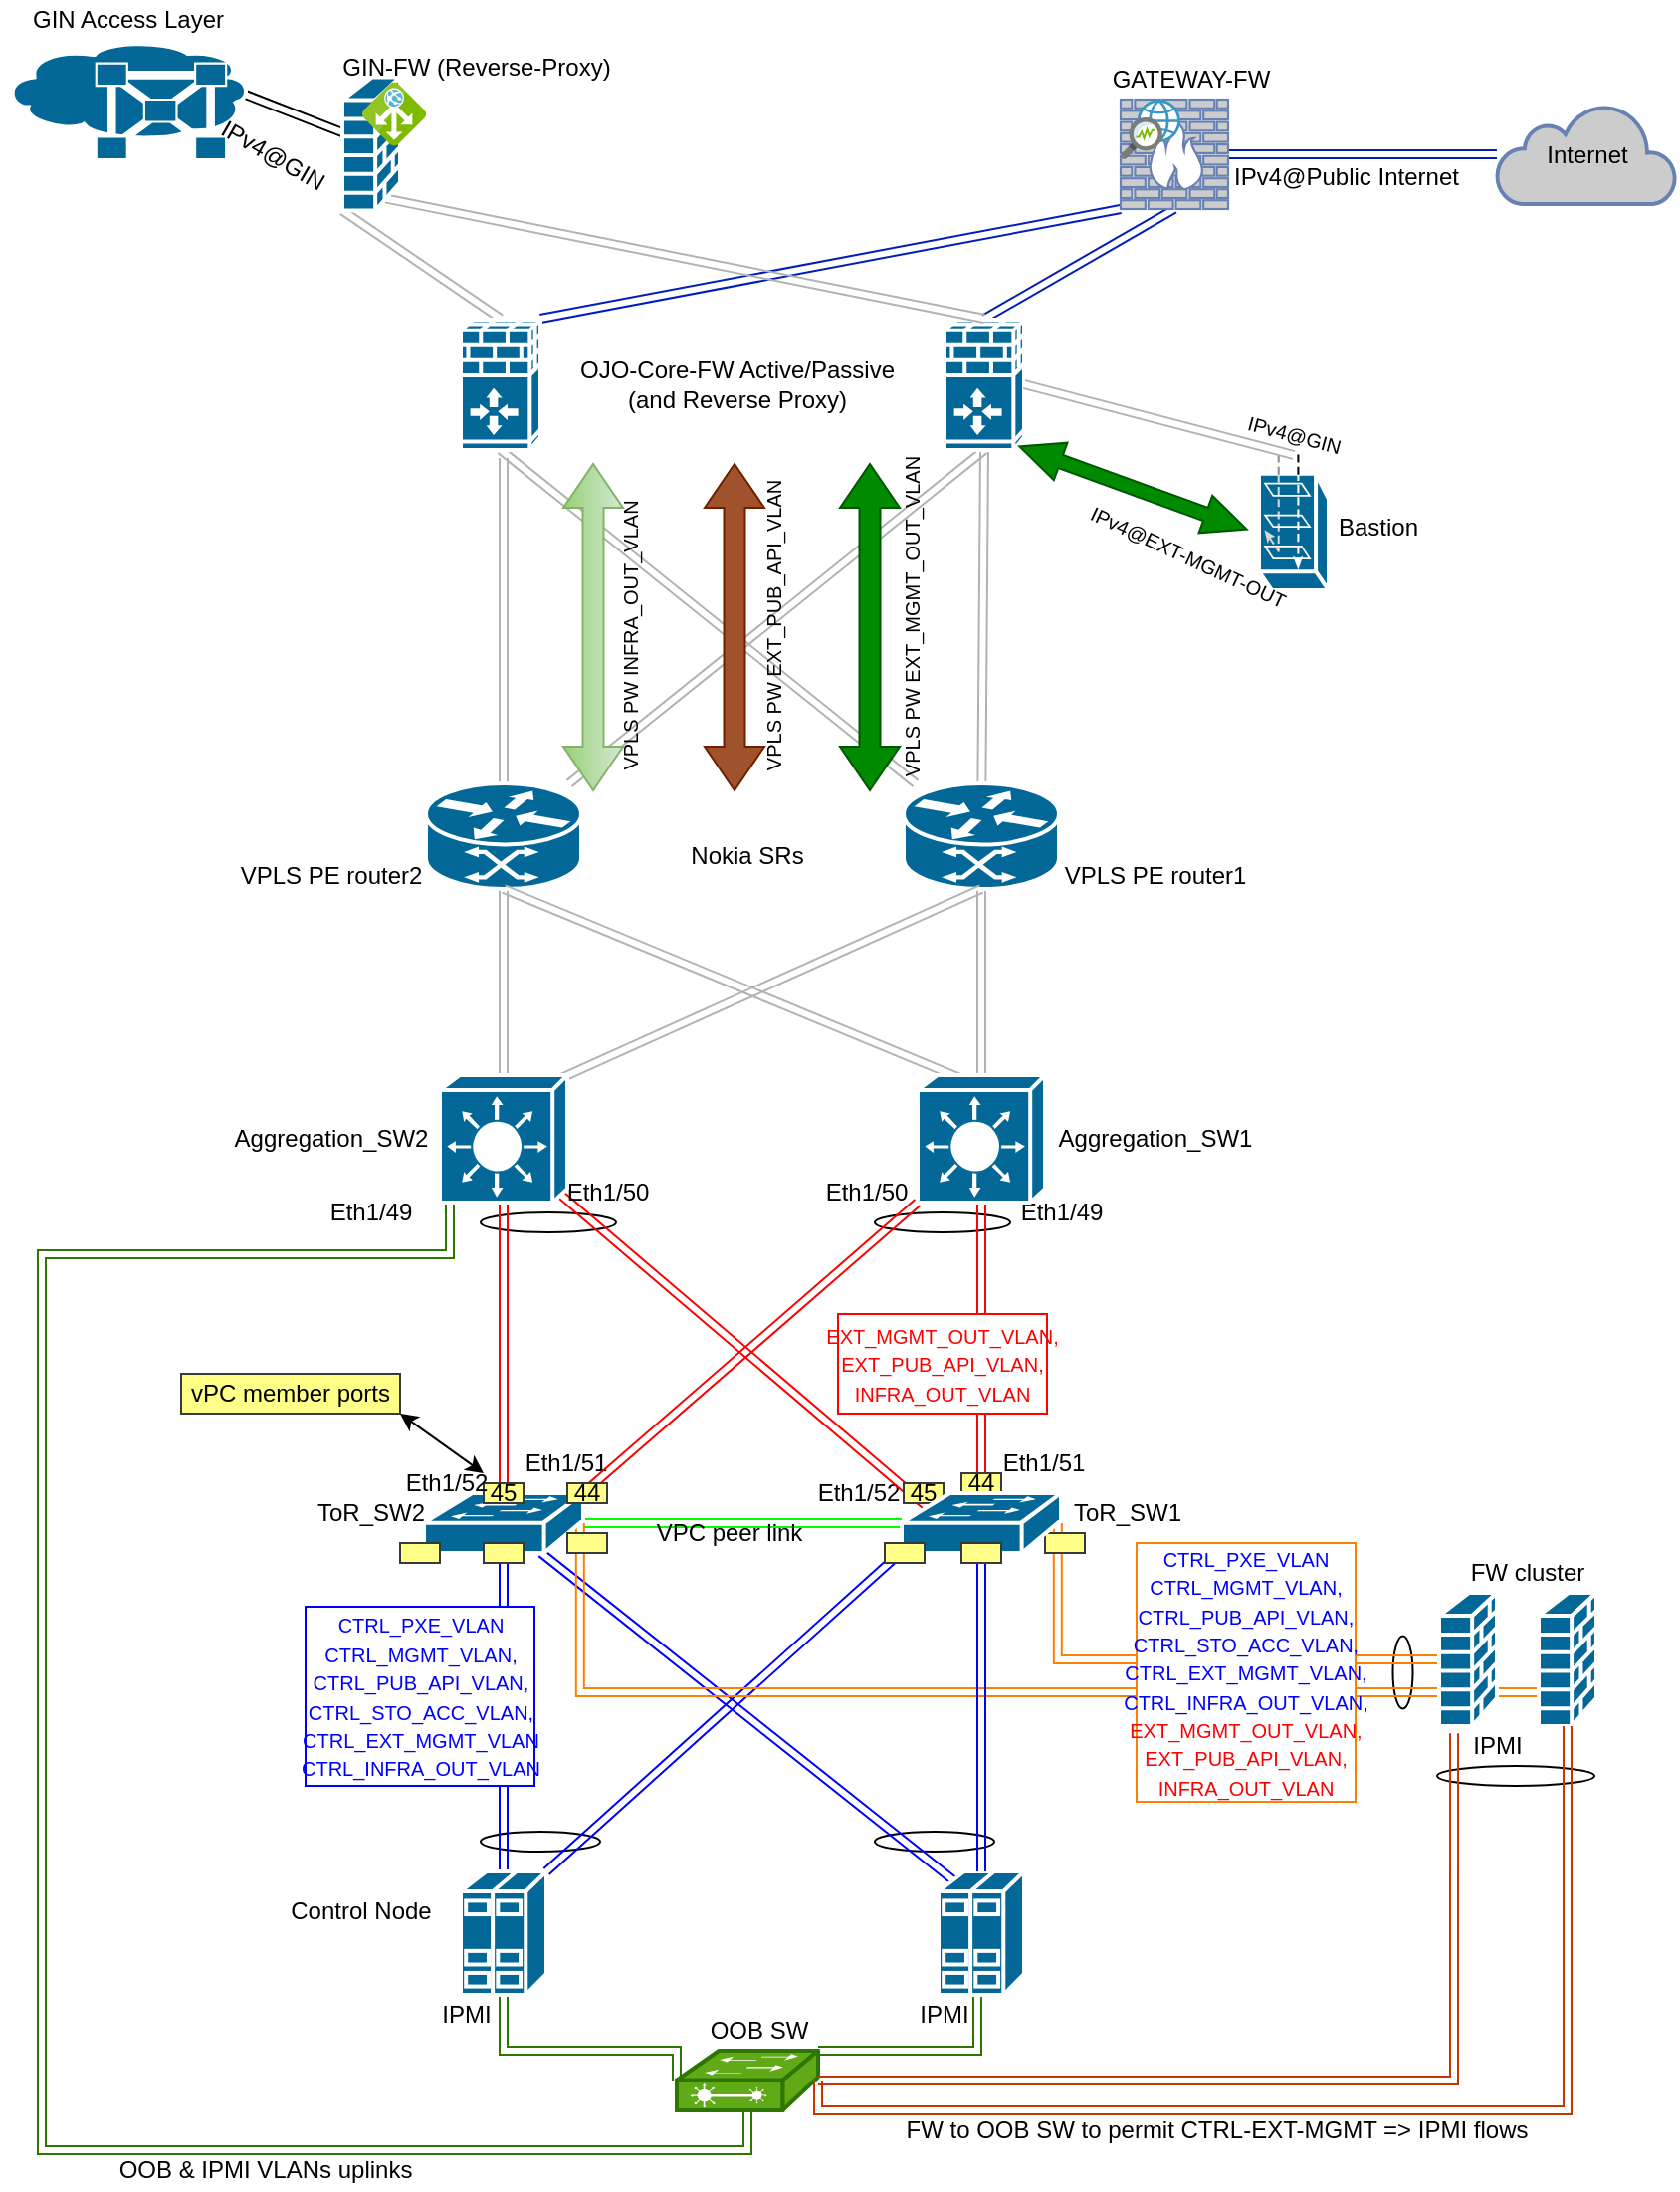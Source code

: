 <mxfile version="14.2.7" type="github">
  <diagram id="BbBqZ-7xA6hIoTF2kiku" name="Page-1">
    <mxGraphModel dx="909" dy="519" grid="1" gridSize="10" guides="1" tooltips="1" connect="1" arrows="1" fold="1" page="1" pageScale="1" pageWidth="850" pageHeight="1100" math="0" shadow="0">
      <root>
        <mxCell id="0" />
        <mxCell id="1" parent="0" />
        <mxCell id="sCo_GNJM_bZFvx2QPZde-1" value="" style="ellipse;whiteSpace=wrap;html=1;" parent="1" vertex="1">
          <mxGeometry x="250.5" y="920" width="60" height="10" as="geometry" />
        </mxCell>
        <mxCell id="sCo_GNJM_bZFvx2QPZde-2" value="" style="ellipse;whiteSpace=wrap;html=1;" parent="1" vertex="1">
          <mxGeometry x="448.5" y="920" width="60" height="10" as="geometry" />
        </mxCell>
        <mxCell id="sCo_GNJM_bZFvx2QPZde-3" value="Eth1/52" style="text;html=1;align=center;verticalAlign=middle;resizable=0;points=[];autosize=1;" parent="1" vertex="1">
          <mxGeometry x="410" y="740" width="60" height="20" as="geometry" />
        </mxCell>
        <mxCell id="sCo_GNJM_bZFvx2QPZde-4" value="Eth1/51" style="text;html=1;align=center;verticalAlign=middle;resizable=0;points=[];autosize=1;" parent="1" vertex="1">
          <mxGeometry x="503" y="725" width="60" height="20" as="geometry" />
        </mxCell>
        <mxCell id="sCo_GNJM_bZFvx2QPZde-5" value="Eth1/51" style="text;html=1;align=center;verticalAlign=middle;resizable=0;points=[];autosize=1;" parent="1" vertex="1">
          <mxGeometry x="263" y="725" width="60" height="20" as="geometry" />
        </mxCell>
        <mxCell id="sCo_GNJM_bZFvx2QPZde-6" value="" style="ellipse;whiteSpace=wrap;html=1;" parent="1" vertex="1">
          <mxGeometry x="731" y="887" width="79" height="10" as="geometry" />
        </mxCell>
        <mxCell id="sCo_GNJM_bZFvx2QPZde-7" value="" style="ellipse;whiteSpace=wrap;html=1;rotation=-90;" parent="1" vertex="1">
          <mxGeometry x="695.5" y="835" width="36.5" height="10" as="geometry" />
        </mxCell>
        <mxCell id="sCo_GNJM_bZFvx2QPZde-8" value="" style="ellipse;whiteSpace=wrap;html=1;" parent="1" vertex="1">
          <mxGeometry x="448.5" y="609" width="68" height="10" as="geometry" />
        </mxCell>
        <mxCell id="sCo_GNJM_bZFvx2QPZde-9" value="" style="ellipse;whiteSpace=wrap;html=1;" parent="1" vertex="1">
          <mxGeometry x="250.5" y="609" width="68" height="10" as="geometry" />
        </mxCell>
        <mxCell id="sCo_GNJM_bZFvx2QPZde-10" style="edgeStyle=orthogonalEdgeStyle;rounded=0;orthogonalLoop=1;jettySize=auto;html=1;entryX=0.5;entryY=0.98;entryDx=0;entryDy=0;entryPerimeter=0;shape=link;strokeColor=#0000FF;" parent="1" source="sCo_GNJM_bZFvx2QPZde-13" target="sCo_GNJM_bZFvx2QPZde-58" edge="1">
          <mxGeometry relative="1" as="geometry" />
        </mxCell>
        <mxCell id="sCo_GNJM_bZFvx2QPZde-11" style="rounded=0;orthogonalLoop=1;jettySize=auto;html=1;exitX=1;exitY=0;exitDx=0;exitDy=0;exitPerimeter=0;entryX=0;entryY=0.98;entryDx=0;entryDy=0;entryPerimeter=0;shape=link;strokeColor=#0000FF;" parent="1" source="sCo_GNJM_bZFvx2QPZde-13" target="sCo_GNJM_bZFvx2QPZde-76" edge="1">
          <mxGeometry relative="1" as="geometry" />
        </mxCell>
        <mxCell id="sCo_GNJM_bZFvx2QPZde-12" style="edgeStyle=orthogonalEdgeStyle;rounded=0;orthogonalLoop=1;jettySize=auto;html=1;exitX=0.5;exitY=1;exitDx=0;exitDy=0;exitPerimeter=0;fillColor=#60a917;strokeColor=#2D7600;shape=link;entryX=0;entryY=0.5;entryDx=0;entryDy=0;entryPerimeter=0;" parent="1" source="sCo_GNJM_bZFvx2QPZde-13" target="sCo_GNJM_bZFvx2QPZde-40" edge="1">
          <mxGeometry relative="1" as="geometry">
            <mxPoint x="320" y="1030" as="targetPoint" />
            <Array as="points">
              <mxPoint x="262" y="1030" />
              <mxPoint x="349" y="1030" />
            </Array>
          </mxGeometry>
        </mxCell>
        <mxCell id="sCo_GNJM_bZFvx2QPZde-13" value="" style="shape=mxgraph.cisco.servers.standard_host;html=1;pointerEvents=1;dashed=0;fillColor=#036897;strokeColor=#ffffff;strokeWidth=2;verticalLabelPosition=bottom;verticalAlign=top;align=center;outlineConnect=0;" parent="1" vertex="1">
          <mxGeometry x="240.5" y="940" width="43" height="62" as="geometry" />
        </mxCell>
        <mxCell id="sCo_GNJM_bZFvx2QPZde-14" style="rounded=0;orthogonalLoop=1;jettySize=auto;html=1;exitX=0.17;exitY=0.07;exitDx=0;exitDy=0;exitPerimeter=0;shape=link;strokeColor=#0000FF;" parent="1" source="sCo_GNJM_bZFvx2QPZde-17" target="sCo_GNJM_bZFvx2QPZde-58" edge="1">
          <mxGeometry relative="1" as="geometry" />
        </mxCell>
        <mxCell id="sCo_GNJM_bZFvx2QPZde-15" style="edgeStyle=orthogonalEdgeStyle;shape=link;rounded=0;orthogonalLoop=1;jettySize=auto;html=1;exitX=0.5;exitY=0;exitDx=0;exitDy=0;exitPerimeter=0;entryX=0.5;entryY=0.98;entryDx=0;entryDy=0;entryPerimeter=0;strokeColor=#0000FF;" parent="1" source="sCo_GNJM_bZFvx2QPZde-77" target="sCo_GNJM_bZFvx2QPZde-76" edge="1">
          <mxGeometry relative="1" as="geometry" />
        </mxCell>
        <mxCell id="sCo_GNJM_bZFvx2QPZde-16" style="edgeStyle=orthogonalEdgeStyle;rounded=0;orthogonalLoop=1;jettySize=auto;html=1;entryX=1;entryY=0;entryDx=0;entryDy=0;entryPerimeter=0;fillColor=#60a917;strokeColor=#2D7600;shape=link;" parent="1" source="sCo_GNJM_bZFvx2QPZde-17" target="sCo_GNJM_bZFvx2QPZde-40" edge="1">
          <mxGeometry relative="1" as="geometry">
            <Array as="points">
              <mxPoint x="500" y="1030" />
            </Array>
          </mxGeometry>
        </mxCell>
        <mxCell id="sCo_GNJM_bZFvx2QPZde-17" value="" style="shape=mxgraph.cisco.servers.standard_host;html=1;pointerEvents=1;dashed=0;fillColor=#036897;strokeColor=#ffffff;strokeWidth=2;verticalLabelPosition=bottom;verticalAlign=top;align=center;outlineConnect=0;" parent="1" vertex="1">
          <mxGeometry x="480.5" y="940" width="43" height="62" as="geometry" />
        </mxCell>
        <mxCell id="sCo_GNJM_bZFvx2QPZde-18" style="edgeStyle=orthogonalEdgeStyle;shape=link;rounded=0;orthogonalLoop=1;jettySize=auto;html=1;entryX=0.5;entryY=1;entryDx=0;entryDy=0;entryPerimeter=0;strokeColor=#FF0000;" parent="1" source="sCo_GNJM_bZFvx2QPZde-59" target="sCo_GNJM_bZFvx2QPZde-81" edge="1">
          <mxGeometry relative="1" as="geometry" />
        </mxCell>
        <mxCell id="sCo_GNJM_bZFvx2QPZde-19" style="shape=link;rounded=0;orthogonalLoop=1;jettySize=auto;html=1;exitX=1;exitY=0;exitDx=0;exitDy=0;exitPerimeter=0;entryX=0;entryY=1;entryDx=0;entryDy=0;entryPerimeter=0;strokeColor=#FF0000;" parent="1" source="sCo_GNJM_bZFvx2QPZde-58" target="sCo_GNJM_bZFvx2QPZde-83" edge="1">
          <mxGeometry relative="1" as="geometry" />
        </mxCell>
        <mxCell id="sCo_GNJM_bZFvx2QPZde-20" style="edgeStyle=orthogonalEdgeStyle;shape=link;rounded=0;orthogonalLoop=1;jettySize=auto;html=1;strokeColor=#00FF00;" parent="1" source="sCo_GNJM_bZFvx2QPZde-58" target="sCo_GNJM_bZFvx2QPZde-76" edge="1">
          <mxGeometry relative="1" as="geometry" />
        </mxCell>
        <mxCell id="sCo_GNJM_bZFvx2QPZde-21" style="edgeStyle=orthogonalEdgeStyle;shape=link;rounded=0;orthogonalLoop=1;jettySize=auto;html=1;strokeColor=#FF0000;" parent="1" source="sCo_GNJM_bZFvx2QPZde-63" target="sCo_GNJM_bZFvx2QPZde-83" edge="1">
          <mxGeometry relative="1" as="geometry" />
        </mxCell>
        <mxCell id="sCo_GNJM_bZFvx2QPZde-22" style="shape=link;rounded=0;orthogonalLoop=1;jettySize=auto;html=1;exitX=0.16;exitY=0.23;exitDx=0;exitDy=0;exitPerimeter=0;entryX=0.95;entryY=0.94;entryDx=0;entryDy=0;entryPerimeter=0;strokeColor=#FF0000;" parent="1" source="sCo_GNJM_bZFvx2QPZde-76" target="sCo_GNJM_bZFvx2QPZde-81" edge="1">
          <mxGeometry relative="1" as="geometry" />
        </mxCell>
        <mxCell id="sCo_GNJM_bZFvx2QPZde-23" style="edgeStyle=orthogonalEdgeStyle;rounded=0;orthogonalLoop=1;jettySize=auto;html=1;entryX=0.98;entryY=0.5;entryDx=0;entryDy=0;entryPerimeter=0;strokeColor=#FF8000;shape=link;" parent="1" source="sCo_GNJM_bZFvx2QPZde-25" target="sCo_GNJM_bZFvx2QPZde-76" edge="1">
          <mxGeometry relative="1" as="geometry" />
        </mxCell>
        <mxCell id="sCo_GNJM_bZFvx2QPZde-24" style="edgeStyle=orthogonalEdgeStyle;rounded=0;orthogonalLoop=1;jettySize=auto;html=1;entryX=0.98;entryY=0.5;entryDx=0;entryDy=0;entryPerimeter=0;strokeColor=#FF8000;shape=link;" parent="1" source="sCo_GNJM_bZFvx2QPZde-26" target="sCo_GNJM_bZFvx2QPZde-58" edge="1">
          <mxGeometry relative="1" as="geometry">
            <Array as="points">
              <mxPoint x="300" y="850" />
            </Array>
          </mxGeometry>
        </mxCell>
        <mxCell id="sCo_GNJM_bZFvx2QPZde-25" value="" style="shape=mxgraph.cisco.security.firewall;html=1;pointerEvents=1;dashed=0;fillColor=#036897;strokeColor=#ffffff;strokeWidth=2;verticalLabelPosition=bottom;verticalAlign=top;align=center;outlineConnect=0;" parent="1" vertex="1">
          <mxGeometry x="732" y="800" width="29" height="67" as="geometry" />
        </mxCell>
        <mxCell id="sCo_GNJM_bZFvx2QPZde-26" value="" style="shape=mxgraph.cisco.security.firewall;html=1;pointerEvents=1;dashed=0;fillColor=#036897;strokeColor=#ffffff;strokeWidth=2;verticalLabelPosition=bottom;verticalAlign=top;align=center;outlineConnect=0;" parent="1" vertex="1">
          <mxGeometry x="782" y="800" width="29" height="67" as="geometry" />
        </mxCell>
        <mxCell id="sCo_GNJM_bZFvx2QPZde-27" style="edgeStyle=orthogonalEdgeStyle;shape=link;rounded=0;orthogonalLoop=1;jettySize=auto;html=1;exitX=0.5;exitY=0;exitDx=0;exitDy=0;exitPerimeter=0;entryX=0.5;entryY=1;entryDx=0;entryDy=0;entryPerimeter=0;strokeColor=#B3B3B3;" parent="1" source="sCo_GNJM_bZFvx2QPZde-81" target="sCo_GNJM_bZFvx2QPZde-48" edge="1">
          <mxGeometry relative="1" as="geometry" />
        </mxCell>
        <mxCell id="sCo_GNJM_bZFvx2QPZde-28" style="edgeStyle=orthogonalEdgeStyle;shape=link;rounded=0;orthogonalLoop=1;jettySize=auto;html=1;exitX=0.5;exitY=0;exitDx=0;exitDy=0;exitPerimeter=0;entryX=0.5;entryY=1;entryDx=0;entryDy=0;entryPerimeter=0;strokeColor=#B3B3B3;" parent="1" source="sCo_GNJM_bZFvx2QPZde-83" target="sCo_GNJM_bZFvx2QPZde-51" edge="1">
          <mxGeometry relative="1" as="geometry" />
        </mxCell>
        <mxCell id="sCo_GNJM_bZFvx2QPZde-29" value="ToR_SW2" style="text;html=1;align=center;verticalAlign=middle;resizable=0;points=[];autosize=1;" parent="1" vertex="1">
          <mxGeometry x="160" y="750" width="70" height="20" as="geometry" />
        </mxCell>
        <mxCell id="sCo_GNJM_bZFvx2QPZde-30" value="ToR_SW1" style="text;html=1;align=center;verticalAlign=middle;resizable=0;points=[];autosize=1;" parent="1" vertex="1">
          <mxGeometry x="540" y="750" width="70" height="20" as="geometry" />
        </mxCell>
        <mxCell id="sCo_GNJM_bZFvx2QPZde-31" value="Aggregation_SW2" style="text;html=1;align=center;verticalAlign=middle;resizable=0;points=[];autosize=1;" parent="1" vertex="1">
          <mxGeometry x="120" y="562" width="110" height="20" as="geometry" />
        </mxCell>
        <mxCell id="sCo_GNJM_bZFvx2QPZde-32" value="Aggregation_SW1" style="text;html=1;align=center;verticalAlign=middle;resizable=0;points=[];autosize=1;" parent="1" vertex="1">
          <mxGeometry x="534" y="562" width="110" height="20" as="geometry" />
        </mxCell>
        <mxCell id="sCo_GNJM_bZFvx2QPZde-33" value="Control Node" style="text;html=1;align=center;verticalAlign=middle;resizable=0;points=[];autosize=1;" parent="1" vertex="1">
          <mxGeometry x="145" y="950" width="90" height="20" as="geometry" />
        </mxCell>
        <mxCell id="sCo_GNJM_bZFvx2QPZde-34" value="FW cluster" style="text;html=1;align=center;verticalAlign=middle;resizable=0;points=[];autosize=1;" parent="1" vertex="1">
          <mxGeometry x="741" y="780" width="70" height="20" as="geometry" />
        </mxCell>
        <mxCell id="sCo_GNJM_bZFvx2QPZde-35" value="VPC peer link" style="text;html=1;align=center;verticalAlign=middle;resizable=0;points=[];autosize=1;" parent="1" vertex="1">
          <mxGeometry x="330" y="760" width="90" height="20" as="geometry" />
        </mxCell>
        <mxCell id="sCo_GNJM_bZFvx2QPZde-36" value="&lt;span style=&quot;font-family: &amp;#34;calibri&amp;#34; , sans-serif ; text-transform: uppercase&quot;&gt;&lt;font style=&quot;font-size: 10px&quot; color=&quot;#0000ff&quot;&gt;CTRL_PXE_VLAN&lt;br&gt;ctrl_mgmt_vlan, ctrl_pub_api_vlan,&lt;br&gt;ctrl_sto_acc_vlan, CTRL_ext_mgmt_vlan&lt;br&gt;CTRL_INFRA_OUT_VLAN&lt;br&gt;&lt;/font&gt;&lt;/span&gt;" style="whiteSpace=wrap;html=1;strokeColor=#0000FF;" parent="1" vertex="1">
          <mxGeometry x="162.5" y="807" width="115" height="90" as="geometry" />
        </mxCell>
        <mxCell id="sCo_GNJM_bZFvx2QPZde-37" value="&lt;font style=&quot;font-size: 10px&quot;&gt;&lt;font style=&quot;font-size: 10px&quot;&gt;&lt;font face=&quot;calibri, sans-serif&quot; style=&quot;color: rgb(0 , 0 , 255) ; font-size: 10px&quot;&gt;&lt;span style=&quot;text-transform: uppercase&quot;&gt;CTRL_PXE_VLAN&lt;br&gt;ctrl_mgmt_vlan, ctrl_pub_api_vlan,&lt;/span&gt;&lt;/font&gt;&lt;br&gt;&lt;font face=&quot;calibri, sans-serif&quot; style=&quot;color: rgb(0 , 0 , 255) ; font-size: 10px&quot;&gt;&lt;span style=&quot;text-transform: uppercase&quot;&gt;ctrl_sto_acc_vlan, CTRL_ext_mgmt_vlan,&lt;br&gt;CTRL_INFRA_OUT_VLAN,&lt;/span&gt;&lt;/font&gt;&lt;br&gt;&lt;font face=&quot;calibri, sans-serif&quot; style=&quot;font-size: 10px&quot; color=&quot;#ff0000&quot;&gt;&lt;span style=&quot;text-transform: uppercase&quot;&gt;EXT_MGMT_OUT_VLAN,&lt;br&gt;EXT_PUB_API_VLAN, INFRA_OUT_VLAN&lt;/span&gt;&lt;/font&gt;&lt;/font&gt;&lt;/font&gt;&lt;font style=&quot;font-size: 10px&quot; color=&quot;#0000ff&quot;&gt;&lt;br&gt;&lt;/font&gt;" style="whiteSpace=wrap;html=1;strokeColor=#FF8000;" parent="1" vertex="1">
          <mxGeometry x="580" y="775" width="110" height="130" as="geometry" />
        </mxCell>
        <mxCell id="sCo_GNJM_bZFvx2QPZde-38" value="&lt;span style=&quot;color: rgb(255 , 0 , 0) ; font-family: &amp;#34;calibri&amp;#34; , sans-serif ; font-size: 10px ; text-transform: uppercase&quot;&gt;EXT_MGMT_OUT_VLAN,&lt;/span&gt;&lt;br style=&quot;color: rgb(255 , 0 , 0) ; font-family: &amp;#34;calibri&amp;#34; , sans-serif ; font-size: 10px ; text-transform: uppercase&quot;&gt;&lt;span style=&quot;color: rgb(255 , 0 , 0) ; font-family: &amp;#34;calibri&amp;#34; , sans-serif ; font-size: 10px ; text-transform: uppercase&quot;&gt;EXT_PUB_API_VLAN,&lt;br&gt;INFRA_OUT_VLAN&lt;/span&gt;&lt;font style=&quot;font-size: 10px&quot; color=&quot;#0000ff&quot;&gt;&lt;br&gt;&lt;/font&gt;" style="whiteSpace=wrap;html=1;strokeColor=#FF0000;" parent="1" vertex="1">
          <mxGeometry x="430" y="660" width="105" height="50" as="geometry" />
        </mxCell>
        <mxCell id="sCo_GNJM_bZFvx2QPZde-39" style="edgeStyle=orthogonalEdgeStyle;rounded=0;orthogonalLoop=1;jettySize=auto;html=1;fillColor=#60a917;strokeColor=#2D7600;shape=link;" parent="1" source="sCo_GNJM_bZFvx2QPZde-40" target="sCo_GNJM_bZFvx2QPZde-81" edge="1">
          <mxGeometry relative="1" as="geometry">
            <mxPoint x="24.5" y="583" as="targetPoint" />
            <Array as="points">
              <mxPoint x="385" y="1080" />
              <mxPoint x="30" y="1080" />
              <mxPoint x="30" y="630" />
              <mxPoint x="235" y="630" />
            </Array>
          </mxGeometry>
        </mxCell>
        <mxCell id="sCo_GNJM_bZFvx2QPZde-40" value="" style="shape=mxgraph.cisco.switches.layer_2_remote_switch;html=1;pointerEvents=1;dashed=0;fillColor=#60a917;strokeColor=#2D7600;strokeWidth=2;verticalLabelPosition=bottom;verticalAlign=top;align=center;outlineConnect=0;fontColor=#ffffff;" parent="1" vertex="1">
          <mxGeometry x="349" y="1030" width="71" height="30" as="geometry" />
        </mxCell>
        <mxCell id="sCo_GNJM_bZFvx2QPZde-41" value="OOB SW" style="text;html=1;align=center;verticalAlign=middle;resizable=0;points=[];autosize=1;" parent="1" vertex="1">
          <mxGeometry x="360" y="1010" width="60" height="20" as="geometry" />
        </mxCell>
        <mxCell id="sCo_GNJM_bZFvx2QPZde-42" value="IPMI" style="text;html=1;align=center;verticalAlign=middle;resizable=0;points=[];autosize=1;" parent="1" vertex="1">
          <mxGeometry x="223" y="1002" width="40" height="20" as="geometry" />
        </mxCell>
        <mxCell id="sCo_GNJM_bZFvx2QPZde-43" value="IPMI" style="text;html=1;align=center;verticalAlign=middle;resizable=0;points=[];autosize=1;" parent="1" vertex="1">
          <mxGeometry x="463" y="1002" width="40" height="20" as="geometry" />
        </mxCell>
        <mxCell id="sCo_GNJM_bZFvx2QPZde-44" value="IPMI" style="text;html=1;align=center;verticalAlign=middle;resizable=0;points=[];autosize=1;" parent="1" vertex="1">
          <mxGeometry x="741" y="867" width="40" height="20" as="geometry" />
        </mxCell>
        <mxCell id="sCo_GNJM_bZFvx2QPZde-45" value="&lt;span style=&quot;color: rgba(0 , 0 , 0 , 0) ; font-family: monospace ; font-size: 0px&quot;&gt;%3CmxGraphModel%3E%3Croot%3E%3CmxCell%20id%3D%220%22%2F%3E%3CmxCell%20id%3D%221%22%20parent%3D%220%22%2F%3E%3CmxCell%20id%3D%222%22%20value%3D%2210.7.10.3%2F24%22%20style%3D%22text%3Bhtml%3D1%3Balign%3Dcenter%3BverticalAlign%3Dmiddle%3Bresizable%3D0%3Bpoints%3D%5B%5D%3Bautosize%3D1%3B%22%20vertex%3D%221%22%20parent%3D%221%22%3E%3CmxGeometry%20x%3D%22199.5%22%20y%3D%22540%22%20width%3D%2280%22%20height%3D%2220%22%20as%3D%22geometry%22%2F%3E%3C%2FmxCell%3E%3C%2Froot%3E%3C%2FmxGraphModel%3E&lt;/span&gt;" style="text;html=1;align=center;verticalAlign=middle;resizable=0;points=[];autosize=1;" parent="1" vertex="1">
          <mxGeometry x="380" y="760" width="20" height="20" as="geometry" />
        </mxCell>
        <mxCell id="sCo_GNJM_bZFvx2QPZde-46" style="edgeStyle=none;shape=link;rounded=0;orthogonalLoop=1;jettySize=auto;html=1;entryX=0.5;entryY=1;entryDx=0;entryDy=0;entryPerimeter=0;fontColor=#E6E6E6;strokeColor=#B3B3B3;" parent="1" source="sCo_GNJM_bZFvx2QPZde-48" target="sCo_GNJM_bZFvx2QPZde-88" edge="1">
          <mxGeometry relative="1" as="geometry" />
        </mxCell>
        <mxCell id="sCo_GNJM_bZFvx2QPZde-47" style="edgeStyle=none;shape=link;rounded=0;orthogonalLoop=1;jettySize=auto;html=1;shadow=0;strokeColor=#B3B3B3;fontSize=10;fontColor=#E6E6E6;" parent="1" source="sCo_GNJM_bZFvx2QPZde-48" edge="1">
          <mxGeometry relative="1" as="geometry">
            <mxPoint x="262" y="230" as="targetPoint" />
          </mxGeometry>
        </mxCell>
        <mxCell id="sCo_GNJM_bZFvx2QPZde-48" value="" style="shape=mxgraph.cisco.routers.atm_router;html=1;pointerEvents=1;dashed=0;fillColor=#036897;strokeColor=#ffffff;strokeWidth=2;verticalLabelPosition=bottom;verticalAlign=top;align=center;outlineConnect=0;" parent="1" vertex="1">
          <mxGeometry x="223" y="393.5" width="78" height="53" as="geometry" />
        </mxCell>
        <mxCell id="sCo_GNJM_bZFvx2QPZde-49" style="edgeStyle=none;shape=link;rounded=0;orthogonalLoop=1;jettySize=auto;html=1;entryX=0.5;entryY=1;entryDx=0;entryDy=0;entryPerimeter=0;fontColor=#E6E6E6;strokeColor=#B3B3B3;" parent="1" source="sCo_GNJM_bZFvx2QPZde-51" target="sCo_GNJM_bZFvx2QPZde-86" edge="1">
          <mxGeometry relative="1" as="geometry" />
        </mxCell>
        <mxCell id="sCo_GNJM_bZFvx2QPZde-50" style="edgeStyle=none;shape=link;rounded=0;orthogonalLoop=1;jettySize=auto;html=1;entryX=0.5;entryY=1;entryDx=0;entryDy=0;entryPerimeter=0;shadow=0;strokeColor=#B3B3B3;fontSize=10;fontColor=#E6E6E6;" parent="1" source="sCo_GNJM_bZFvx2QPZde-51" target="sCo_GNJM_bZFvx2QPZde-88" edge="1">
          <mxGeometry relative="1" as="geometry" />
        </mxCell>
        <mxCell id="sCo_GNJM_bZFvx2QPZde-51" value="" style="shape=mxgraph.cisco.routers.atm_router;html=1;pointerEvents=1;dashed=0;fillColor=#036897;strokeColor=#ffffff;strokeWidth=2;verticalLabelPosition=bottom;verticalAlign=top;align=center;outlineConnect=0;" parent="1" vertex="1">
          <mxGeometry x="463" y="393.5" width="78" height="53" as="geometry" />
        </mxCell>
        <mxCell id="sCo_GNJM_bZFvx2QPZde-52" value="VPLS PE router2" style="text;html=1;align=center;verticalAlign=middle;resizable=0;points=[];autosize=1;" parent="1" vertex="1">
          <mxGeometry x="120" y="430" width="110" height="20" as="geometry" />
        </mxCell>
        <mxCell id="sCo_GNJM_bZFvx2QPZde-53" style="edgeStyle=orthogonalEdgeStyle;shape=link;rounded=0;orthogonalLoop=1;jettySize=auto;html=1;entryX=0.5;entryY=1;entryDx=0;entryDy=0;entryPerimeter=0;strokeColor=#FF0000;" parent="1" source="sCo_GNJM_bZFvx2QPZde-58" target="sCo_GNJM_bZFvx2QPZde-59" edge="1">
          <mxGeometry relative="1" as="geometry">
            <mxPoint x="262" y="750" as="sourcePoint" />
            <mxPoint x="262" y="604" as="targetPoint" />
          </mxGeometry>
        </mxCell>
        <mxCell id="sCo_GNJM_bZFvx2QPZde-54" style="edgeStyle=orthogonalEdgeStyle;shape=link;rounded=0;orthogonalLoop=1;jettySize=auto;html=1;strokeColor=#FF0000;" parent="1" source="sCo_GNJM_bZFvx2QPZde-76" target="sCo_GNJM_bZFvx2QPZde-63" edge="1">
          <mxGeometry relative="1" as="geometry">
            <mxPoint x="502" y="750" as="sourcePoint" />
            <mxPoint x="502" y="604" as="targetPoint" />
          </mxGeometry>
        </mxCell>
        <mxCell id="sCo_GNJM_bZFvx2QPZde-55" style="edgeStyle=orthogonalEdgeStyle;shape=link;rounded=0;orthogonalLoop=1;jettySize=auto;html=1;exitX=0.5;exitY=0;exitDx=0;exitDy=0;exitPerimeter=0;entryX=0.5;entryY=0.98;entryDx=0;entryDy=0;entryPerimeter=0;strokeColor=#0000FF;" parent="1" source="sCo_GNJM_bZFvx2QPZde-17" target="sCo_GNJM_bZFvx2QPZde-77" edge="1">
          <mxGeometry relative="1" as="geometry">
            <mxPoint x="502" y="940" as="sourcePoint" />
            <mxPoint x="502" y="779.4" as="targetPoint" />
          </mxGeometry>
        </mxCell>
        <mxCell id="sCo_GNJM_bZFvx2QPZde-56" value="vPC member ports" style="rounded=0;whiteSpace=wrap;html=1;fillColor=#ffff88;strokeColor=#36393d;" parent="1" vertex="1">
          <mxGeometry x="100" y="690" width="110" height="20" as="geometry" />
        </mxCell>
        <mxCell id="sCo_GNJM_bZFvx2QPZde-57" value="" style="endArrow=classic;startArrow=classic;html=1;entryX=1;entryY=1;entryDx=0;entryDy=0;" parent="1" target="sCo_GNJM_bZFvx2QPZde-56" edge="1">
          <mxGeometry width="50" height="50" relative="1" as="geometry">
            <mxPoint x="252" y="740" as="sourcePoint" />
            <mxPoint x="192" y="720" as="targetPoint" />
          </mxGeometry>
        </mxCell>
        <mxCell id="sCo_GNJM_bZFvx2QPZde-58" value="" style="shape=mxgraph.cisco.switches.workgroup_switch;html=1;pointerEvents=1;dashed=0;fillColor=#036897;strokeColor=#ffffff;strokeWidth=2;verticalLabelPosition=bottom;verticalAlign=top;align=center;outlineConnect=0;" parent="1" vertex="1">
          <mxGeometry x="222" y="750" width="80" height="30" as="geometry" />
        </mxCell>
        <mxCell id="sCo_GNJM_bZFvx2QPZde-59" value="45" style="whiteSpace=wrap;html=1;fillColor=#ffff88;strokeColor=#36393d;" parent="1" vertex="1">
          <mxGeometry x="252" y="745" width="20" height="10" as="geometry" />
        </mxCell>
        <mxCell id="sCo_GNJM_bZFvx2QPZde-60" value="44" style="whiteSpace=wrap;html=1;fillColor=#ffff88;strokeColor=#36393d;" parent="1" vertex="1">
          <mxGeometry x="294" y="745" width="20" height="10" as="geometry" />
        </mxCell>
        <mxCell id="sCo_GNJM_bZFvx2QPZde-61" value="" style="whiteSpace=wrap;html=1;fillColor=#ffff88;strokeColor=#36393d;" parent="1" vertex="1">
          <mxGeometry x="252" y="775" width="20" height="10" as="geometry" />
        </mxCell>
        <mxCell id="sCo_GNJM_bZFvx2QPZde-62" value="" style="whiteSpace=wrap;html=1;fillColor=#ffff88;strokeColor=#36393d;" parent="1" vertex="1">
          <mxGeometry x="210" y="775" width="20" height="10" as="geometry" />
        </mxCell>
        <mxCell id="sCo_GNJM_bZFvx2QPZde-63" value="44" style="whiteSpace=wrap;html=1;fillColor=#ffff88;strokeColor=#36393d;" parent="1" vertex="1">
          <mxGeometry x="492" y="740" width="20" height="10" as="geometry" />
        </mxCell>
        <mxCell id="sCo_GNJM_bZFvx2QPZde-64" value="45" style="whiteSpace=wrap;html=1;fillColor=#ffff88;strokeColor=#36393d;" parent="1" vertex="1">
          <mxGeometry x="463" y="745" width="20" height="10" as="geometry" />
        </mxCell>
        <mxCell id="sCo_GNJM_bZFvx2QPZde-65" value="" style="whiteSpace=wrap;html=1;fillColor=#ffff88;strokeColor=#36393d;" parent="1" vertex="1">
          <mxGeometry x="534" y="770" width="20" height="10" as="geometry" />
        </mxCell>
        <mxCell id="sCo_GNJM_bZFvx2QPZde-66" value="" style="whiteSpace=wrap;html=1;fillColor=#ffff88;strokeColor=#36393d;" parent="1" vertex="1">
          <mxGeometry x="294" y="770" width="20" height="10" as="geometry" />
        </mxCell>
        <mxCell id="sCo_GNJM_bZFvx2QPZde-67" style="edgeStyle=orthogonalEdgeStyle;rounded=0;orthogonalLoop=1;jettySize=auto;html=1;fillColor=#fa6800;strokeColor=#C73500;shape=link;exitX=0.5;exitY=1;exitDx=0;exitDy=0;exitPerimeter=0;entryX=1;entryY=0.5;entryDx=0;entryDy=0;entryPerimeter=0;" parent="1" source="sCo_GNJM_bZFvx2QPZde-26" target="sCo_GNJM_bZFvx2QPZde-40" edge="1">
          <mxGeometry relative="1" as="geometry">
            <Array as="points">
              <mxPoint x="797" y="1060" />
              <mxPoint x="420" y="1060" />
            </Array>
            <mxPoint x="761" y="979" as="sourcePoint" />
            <mxPoint x="681" y="1022" as="targetPoint" />
          </mxGeometry>
        </mxCell>
        <mxCell id="sCo_GNJM_bZFvx2QPZde-68" style="edgeStyle=orthogonalEdgeStyle;rounded=0;orthogonalLoop=1;jettySize=auto;html=1;fillColor=#fa6800;strokeColor=#C73500;shape=link;exitX=-0.037;exitY=0.184;exitDx=0;exitDy=0;exitPerimeter=0;entryX=1;entryY=0.5;entryDx=0;entryDy=0;entryPerimeter=0;" parent="1" source="sCo_GNJM_bZFvx2QPZde-44" target="sCo_GNJM_bZFvx2QPZde-40" edge="1">
          <mxGeometry relative="1" as="geometry">
            <Array as="points">
              <mxPoint x="740" y="1045" />
            </Array>
            <mxPoint x="806.5" y="877" as="sourcePoint" />
            <mxPoint x="430" y="1055" as="targetPoint" />
          </mxGeometry>
        </mxCell>
        <mxCell id="sCo_GNJM_bZFvx2QPZde-69" value="OOB &amp;amp; IPMI VLANs uplinks" style="text;html=1;align=center;verticalAlign=middle;resizable=0;points=[];autosize=1;" parent="1" vertex="1">
          <mxGeometry x="62" y="1080" width="160" height="20" as="geometry" />
        </mxCell>
        <mxCell id="sCo_GNJM_bZFvx2QPZde-70" value="FW to OOB SW to permit CTRL-EXT-MGMT =&amp;gt; IPMI flows" style="text;html=1;align=center;verticalAlign=middle;resizable=0;points=[];autosize=1;" parent="1" vertex="1">
          <mxGeometry x="455" y="1060" width="330" height="20" as="geometry" />
        </mxCell>
        <mxCell id="sCo_GNJM_bZFvx2QPZde-71" value="Eth1/49" style="text;html=1;align=center;verticalAlign=middle;resizable=0;points=[];autosize=1;" parent="1" vertex="1">
          <mxGeometry x="512" y="599" width="60" height="20" as="geometry" />
        </mxCell>
        <mxCell id="sCo_GNJM_bZFvx2QPZde-72" value="Eth1/49" style="text;html=1;align=center;verticalAlign=middle;resizable=0;points=[];autosize=1;" parent="1" vertex="1">
          <mxGeometry x="165" y="599" width="60" height="20" as="geometry" />
        </mxCell>
        <mxCell id="sCo_GNJM_bZFvx2QPZde-73" value="Eth1/50" style="text;html=1;align=center;verticalAlign=middle;resizable=0;points=[];autosize=1;" parent="1" vertex="1">
          <mxGeometry x="413.5" y="589" width="60" height="20" as="geometry" />
        </mxCell>
        <mxCell id="sCo_GNJM_bZFvx2QPZde-74" value="Eth1/50" style="text;html=1;align=center;verticalAlign=middle;resizable=0;points=[];autosize=1;" parent="1" vertex="1">
          <mxGeometry x="283.5" y="589" width="60" height="20" as="geometry" />
        </mxCell>
        <mxCell id="sCo_GNJM_bZFvx2QPZde-75" value="Eth1/52" style="text;html=1;align=center;verticalAlign=middle;resizable=0;points=[];autosize=1;" parent="1" vertex="1">
          <mxGeometry x="203" y="735" width="60" height="20" as="geometry" />
        </mxCell>
        <mxCell id="sCo_GNJM_bZFvx2QPZde-76" value="" style="shape=mxgraph.cisco.switches.workgroup_switch;html=1;pointerEvents=1;dashed=0;fillColor=#036897;strokeColor=#ffffff;strokeWidth=2;verticalLabelPosition=bottom;verticalAlign=top;align=center;outlineConnect=0;" parent="1" vertex="1">
          <mxGeometry x="462" y="750" width="80" height="30" as="geometry" />
        </mxCell>
        <mxCell id="sCo_GNJM_bZFvx2QPZde-77" value="" style="whiteSpace=wrap;html=1;fillColor=#ffff88;strokeColor=#36393d;" parent="1" vertex="1">
          <mxGeometry x="492" y="775" width="20" height="10" as="geometry" />
        </mxCell>
        <mxCell id="sCo_GNJM_bZFvx2QPZde-78" value="" style="whiteSpace=wrap;html=1;fillColor=#ffff88;strokeColor=#36393d;" parent="1" vertex="1">
          <mxGeometry x="453.5" y="775" width="20" height="10" as="geometry" />
        </mxCell>
        <mxCell id="sCo_GNJM_bZFvx2QPZde-79" style="shape=link;rounded=0;orthogonalLoop=1;jettySize=auto;html=1;exitX=0.5;exitY=0;exitDx=0;exitDy=0;exitPerimeter=0;entryX=0.5;entryY=1;entryDx=0;entryDy=0;entryPerimeter=0;strokeColor=#B3B3B3;" parent="1" target="sCo_GNJM_bZFvx2QPZde-51" edge="1">
          <mxGeometry relative="1" as="geometry">
            <mxPoint x="272" y="550" as="sourcePoint" />
            <mxPoint x="272" y="436.5" as="targetPoint" />
          </mxGeometry>
        </mxCell>
        <mxCell id="sCo_GNJM_bZFvx2QPZde-80" style="shape=link;rounded=0;orthogonalLoop=1;jettySize=auto;html=1;exitX=0.5;exitY=0;exitDx=0;exitDy=0;exitPerimeter=0;entryX=0.5;entryY=1;entryDx=0;entryDy=0;entryPerimeter=0;strokeColor=#B3B3B3;" parent="1" target="sCo_GNJM_bZFvx2QPZde-48" edge="1">
          <mxGeometry relative="1" as="geometry">
            <mxPoint x="512" y="550" as="sourcePoint" />
            <mxPoint x="512" y="436.5" as="targetPoint" />
          </mxGeometry>
        </mxCell>
        <mxCell id="sCo_GNJM_bZFvx2QPZde-81" value="" style="shape=mxgraph.cisco.switches.layer_3_switch;html=1;pointerEvents=1;dashed=0;fillColor=#036897;strokeColor=#ffffff;strokeWidth=2;verticalLabelPosition=bottom;verticalAlign=top;align=center;outlineConnect=0;" parent="1" vertex="1">
          <mxGeometry x="230" y="540" width="64" height="64" as="geometry" />
        </mxCell>
        <mxCell id="sCo_GNJM_bZFvx2QPZde-82" style="edgeStyle=none;shape=link;rounded=0;orthogonalLoop=1;jettySize=auto;html=1;exitX=0.95;exitY=0.94;exitDx=0;exitDy=0;exitPerimeter=0;fontSize=10;fontColor=#E6E6E6;strokeColor=none;" parent="1" source="sCo_GNJM_bZFvx2QPZde-83" edge="1">
          <mxGeometry relative="1" as="geometry">
            <mxPoint x="230" y="630" as="targetPoint" />
          </mxGeometry>
        </mxCell>
        <mxCell id="sCo_GNJM_bZFvx2QPZde-83" value="" style="shape=mxgraph.cisco.switches.layer_3_switch;html=1;pointerEvents=1;dashed=0;fillColor=#036897;strokeColor=#ffffff;strokeWidth=2;verticalLabelPosition=bottom;verticalAlign=top;align=center;outlineConnect=0;" parent="1" vertex="1">
          <mxGeometry x="470" y="540" width="64" height="64" as="geometry" />
        </mxCell>
        <mxCell id="sCo_GNJM_bZFvx2QPZde-84" style="edgeStyle=none;shape=link;rounded=0;orthogonalLoop=1;jettySize=auto;html=1;exitX=0.5;exitY=0;exitDx=0;exitDy=0;exitPerimeter=0;entryX=0;entryY=1;entryDx=0;entryDy=0;entryPerimeter=0;fontSize=10;fontColor=#E6E6E6;strokeColor=#B3B3B3;" parent="1" source="sCo_GNJM_bZFvx2QPZde-86" target="3xBZCkZvpWxOtLhurJNL-6" edge="1">
          <mxGeometry relative="1" as="geometry" />
        </mxCell>
        <mxCell id="sCo_GNJM_bZFvx2QPZde-85" style="edgeStyle=none;shape=link;rounded=0;orthogonalLoop=1;jettySize=auto;html=1;exitX=1;exitY=0;exitDx=0;exitDy=0;exitPerimeter=0;entryX=0;entryY=1;entryDx=0;entryDy=0;entryPerimeter=0;strokeColor=#001DBC;fontSize=10;fontColor=#E6E6E6;fillColor=#0050ef;" parent="1" source="sCo_GNJM_bZFvx2QPZde-86" target="3xBZCkZvpWxOtLhurJNL-1" edge="1">
          <mxGeometry relative="1" as="geometry" />
        </mxCell>
        <mxCell id="sCo_GNJM_bZFvx2QPZde-86" value="" style="shape=mxgraph.cisco.security.ios_firewall;html=1;pointerEvents=1;dashed=0;fillColor=#036897;strokeColor=#ffffff;strokeWidth=2;verticalLabelPosition=bottom;verticalAlign=top;align=center;outlineConnect=0;" parent="1" vertex="1">
          <mxGeometry x="240.5" y="160" width="40" height="66" as="geometry" />
        </mxCell>
        <mxCell id="sCo_GNJM_bZFvx2QPZde-87" style="edgeStyle=none;shape=link;rounded=0;orthogonalLoop=1;jettySize=auto;html=1;exitX=0.5;exitY=0;exitDx=0;exitDy=0;exitPerimeter=0;strokeColor=#001DBC;fontSize=10;fontColor=#E6E6E6;fillColor=#0050ef;entryX=0.5;entryY=1;entryDx=0;entryDy=0;entryPerimeter=0;" parent="1" source="sCo_GNJM_bZFvx2QPZde-88" edge="1" target="3xBZCkZvpWxOtLhurJNL-1">
          <mxGeometry relative="1" as="geometry">
            <mxPoint x="600" y="70" as="targetPoint" />
          </mxGeometry>
        </mxCell>
        <mxCell id="sCo_GNJM_bZFvx2QPZde-88" value="" style="shape=mxgraph.cisco.security.ios_firewall;html=1;pointerEvents=1;dashed=0;fillColor=#036897;strokeColor=#ffffff;strokeWidth=2;verticalLabelPosition=bottom;verticalAlign=top;align=center;outlineConnect=0;" parent="1" vertex="1">
          <mxGeometry x="483.5" y="160" width="40" height="66" as="geometry" />
        </mxCell>
        <mxCell id="sCo_GNJM_bZFvx2QPZde-89" value="OJO-Core-FW Active/Passive &lt;br&gt;(and Reverse Proxy)" style="text;html=1;align=center;verticalAlign=middle;resizable=0;points=[];autosize=1;" parent="1" vertex="1">
          <mxGeometry x="293.5" y="178" width="170" height="30" as="geometry" />
        </mxCell>
        <mxCell id="sCo_GNJM_bZFvx2QPZde-90" value="VPLS PE router1" style="text;html=1;align=center;verticalAlign=middle;resizable=0;points=[];autosize=1;" parent="1" vertex="1">
          <mxGeometry x="534" y="430" width="110" height="20" as="geometry" />
        </mxCell>
        <mxCell id="sCo_GNJM_bZFvx2QPZde-91" value="Nokia SRs" style="text;html=1;align=center;verticalAlign=middle;resizable=0;points=[];autosize=1;" parent="1" vertex="1">
          <mxGeometry x="349" y="420" width="70" height="20" as="geometry" />
        </mxCell>
        <mxCell id="sCo_GNJM_bZFvx2QPZde-92" value="" style="html=1;shadow=0;dashed=0;align=center;verticalAlign=middle;shape=mxgraph.arrows2.twoWayArrow;dy=0.65;dx=22;rotation=90;fillColor=#d5e8d4;strokeColor=#82b366;gradientColor=#97d077;" parent="1" vertex="1">
          <mxGeometry x="225" y="300" width="164" height="30" as="geometry" />
        </mxCell>
        <mxCell id="sCo_GNJM_bZFvx2QPZde-93" value="" style="html=1;shadow=0;dashed=0;align=center;verticalAlign=middle;shape=mxgraph.arrows2.twoWayArrow;dy=0.65;dx=22;rotation=90;fontStyle=1;fillColor=#a0522d;strokeColor=#6D1F00;fontColor=#ffffff;" parent="1" vertex="1">
          <mxGeometry x="296" y="300" width="164" height="30" as="geometry" />
        </mxCell>
        <mxCell id="sCo_GNJM_bZFvx2QPZde-94" value="" style="html=1;shadow=0;dashed=0;align=center;verticalAlign=middle;shape=mxgraph.arrows2.twoWayArrow;dy=0.65;dx=22;rotation=90;fillColor=#008a00;strokeColor=#005700;fontColor=#ffffff;" parent="1" vertex="1">
          <mxGeometry x="364" y="300" width="164" height="30" as="geometry" />
        </mxCell>
        <mxCell id="sCo_GNJM_bZFvx2QPZde-95" value="VPLS PW EXT_MGMT_OUT_VLAN" style="text;html=1;align=center;verticalAlign=middle;resizable=0;points=[];autosize=1;fontSize=10;rotation=-90;" parent="1" vertex="1">
          <mxGeometry x="377" y="300" width="180" height="20" as="geometry" />
        </mxCell>
        <mxCell id="sCo_GNJM_bZFvx2QPZde-96" value="VPLS PW EXT_PUB_API_VLAN" style="text;html=1;align=center;verticalAlign=middle;resizable=0;points=[];autosize=1;fontSize=10;rotation=-90;" parent="1" vertex="1">
          <mxGeometry x="317.5" y="305" width="160" height="20" as="geometry" />
        </mxCell>
        <mxCell id="sCo_GNJM_bZFvx2QPZde-97" value="VPLS PW INFRA_OUT_VLAN" style="text;html=1;align=center;verticalAlign=middle;resizable=0;points=[];autosize=1;fontSize=10;rotation=-90;" parent="1" vertex="1">
          <mxGeometry x="250.5" y="310" width="150" height="20" as="geometry" />
        </mxCell>
        <mxCell id="3xBZCkZvpWxOtLhurJNL-19" style="shape=link;rounded=0;orthogonalLoop=1;jettySize=auto;html=1;exitX=0.98;exitY=0.46;exitDx=0;exitDy=0;exitPerimeter=0;" edge="1" parent="1" source="sCo_GNJM_bZFvx2QPZde-98" target="3xBZCkZvpWxOtLhurJNL-6">
          <mxGeometry relative="1" as="geometry" />
        </mxCell>
        <mxCell id="sCo_GNJM_bZFvx2QPZde-98" value="" style="shape=mxgraph.cisco.security.gatekeeper;html=1;pointerEvents=1;dashed=0;fillColor=#036897;strokeColor=#ffffff;strokeWidth=2;verticalLabelPosition=bottom;verticalAlign=top;align=center;outlineConnect=0;fontSize=10;fontColor=#E6E6E6;" parent="1" vertex="1">
          <mxGeometry x="10" y="20" width="125" height="60" as="geometry" />
        </mxCell>
        <mxCell id="sCo_GNJM_bZFvx2QPZde-99" value="&lt;font color=&quot;#000000&quot; style=&quot;font-size: 12px&quot;&gt;GIN Access Layer&lt;/font&gt;" style="text;html=1;align=center;verticalAlign=middle;resizable=0;points=[];autosize=1;fontSize=10;fontColor=#E6E6E6;" parent="1" vertex="1">
          <mxGeometry x="17.5" width="110" height="20" as="geometry" />
        </mxCell>
        <mxCell id="sCo_GNJM_bZFvx2QPZde-100" value="&lt;font color=&quot;#000000&quot;&gt;Internet&lt;/font&gt;" style="html=1;outlineConnect=0;fillColor=#CCCCCC;strokeColor=#6881B3;gradientColor=none;gradientDirection=north;strokeWidth=2;shape=mxgraph.networks.cloud;fontColor=#ffffff;" parent="1" vertex="1">
          <mxGeometry x="761" y="52.5" width="90" height="50" as="geometry" />
        </mxCell>
        <mxCell id="sCo_GNJM_bZFvx2QPZde-101" style="edgeStyle=none;shape=link;rounded=0;orthogonalLoop=1;jettySize=auto;html=1;entryX=0.75;entryY=0.91;entryDx=0;entryDy=0;entryPerimeter=0;fontColor=#E6E6E6;exitX=0.5;exitY=0;exitDx=0;exitDy=0;exitPerimeter=0;strokeColor=#B3B3B3;" parent="1" source="sCo_GNJM_bZFvx2QPZde-88" target="3xBZCkZvpWxOtLhurJNL-6" edge="1">
          <mxGeometry relative="1" as="geometry">
            <mxPoint x="648.252" y="237.5" as="sourcePoint" />
            <mxPoint x="439.74" y="70" as="targetPoint" />
          </mxGeometry>
        </mxCell>
        <mxCell id="sCo_GNJM_bZFvx2QPZde-102" value="" style="shape=mxgraph.cisco.security.guard;html=1;pointerEvents=1;dashed=0;fillColor=#036897;strokeColor=#ffffff;strokeWidth=2;verticalLabelPosition=bottom;verticalAlign=top;align=center;outlineConnect=0;fontSize=10;fontColor=#E6E6E6;rotation=90;" parent="1" vertex="1">
          <mxGeometry x="625" y="245" width="68" height="35" as="geometry" />
        </mxCell>
        <mxCell id="sCo_GNJM_bZFvx2QPZde-103" value="" style="html=1;shadow=0;dashed=0;align=center;verticalAlign=middle;shape=mxgraph.arrows2.twoWayArrow;dy=0.65;dx=22;rotation=-160;fillColor=#008a00;strokeColor=#005700;fontColor=#ffffff;" parent="1" vertex="1">
          <mxGeometry x="517.5" y="235" width="121.5" height="20" as="geometry" />
        </mxCell>
        <mxCell id="sCo_GNJM_bZFvx2QPZde-104" style="edgeStyle=none;shape=link;rounded=0;orthogonalLoop=1;jettySize=auto;html=1;entryX=1;entryY=0.5;entryDx=0;entryDy=0;entryPerimeter=0;fontColor=#E6E6E6;exitX=0;exitY=0.5;exitDx=0;exitDy=0;exitPerimeter=0;strokeColor=#B3B3B3;" parent="1" source="sCo_GNJM_bZFvx2QPZde-102" target="sCo_GNJM_bZFvx2QPZde-88" edge="1">
          <mxGeometry relative="1" as="geometry">
            <mxPoint x="712" y="278" as="sourcePoint" />
            <mxPoint x="580" y="178" as="targetPoint" />
          </mxGeometry>
        </mxCell>
        <mxCell id="sCo_GNJM_bZFvx2QPZde-105" value="Bastion" style="text;html=1;align=center;verticalAlign=middle;resizable=0;points=[];autosize=1;" parent="1" vertex="1">
          <mxGeometry x="671" y="255" width="60" height="20" as="geometry" />
        </mxCell>
        <mxCell id="sCo_GNJM_bZFvx2QPZde-106" value="&lt;font color=&quot;#000000&quot;&gt;IPv4@&lt;/font&gt;&lt;span style=&quot;color: rgb(0 , 0 , 0)&quot;&gt;EXT-MGMT-OUT&amp;nbsp;&lt;/span&gt;" style="text;html=1;align=center;verticalAlign=middle;resizable=0;points=[];autosize=1;fontSize=10;fontColor=#E6E6E6;rotation=25;" parent="1" vertex="1">
          <mxGeometry x="542" y="270" width="130" height="20" as="geometry" />
        </mxCell>
        <mxCell id="sCo_GNJM_bZFvx2QPZde-107" value="&lt;font color=&quot;#000000&quot;&gt;IPv4@&lt;/font&gt;&lt;span style=&quot;color: rgb(0 , 0 , 0)&quot;&gt;GIN&lt;/span&gt;" style="text;html=1;align=center;verticalAlign=middle;resizable=0;points=[];autosize=1;fontSize=10;fontColor=#E6E6E6;rotation=15;" parent="1" vertex="1">
          <mxGeometry x="629" y="208" width="60" height="20" as="geometry" />
        </mxCell>
        <mxCell id="3xBZCkZvpWxOtLhurJNL-2" style="rounded=0;orthogonalLoop=1;jettySize=auto;html=1;shape=link;fillColor=#0050ef;strokeColor=#001DBC;" edge="1" parent="1" source="3xBZCkZvpWxOtLhurJNL-1" target="sCo_GNJM_bZFvx2QPZde-100">
          <mxGeometry relative="1" as="geometry">
            <mxPoint x="700" y="70" as="targetPoint" />
          </mxGeometry>
        </mxCell>
        <mxCell id="3xBZCkZvpWxOtLhurJNL-1" value="" style="fontColor=#0066CC;verticalAlign=top;verticalLabelPosition=bottom;labelPosition=center;align=center;html=1;outlineConnect=0;fillColor=#CCCCCC;strokeColor=#6881B3;gradientColor=none;gradientDirection=north;strokeWidth=2;shape=mxgraph.networks.firewall;" vertex="1" parent="1">
          <mxGeometry x="572" y="50" width="54" height="55" as="geometry" />
        </mxCell>
        <mxCell id="3xBZCkZvpWxOtLhurJNL-6" value="" style="shape=mxgraph.cisco.security.firewall;html=1;pointerEvents=1;dashed=0;fillColor=#036897;strokeColor=#ffffff;strokeWidth=2;verticalLabelPosition=bottom;verticalAlign=top;align=center;outlineConnect=0;" vertex="1" parent="1">
          <mxGeometry x="181" y="38.75" width="29" height="67" as="geometry" />
        </mxCell>
        <mxCell id="3xBZCkZvpWxOtLhurJNL-5" value="" style="aspect=fixed;html=1;points=[];align=center;image;fontSize=12;image=img/lib/mscae/Application_Gateway.svg;" vertex="1" parent="1">
          <mxGeometry x="191" y="41.25" width="32" height="32" as="geometry" />
        </mxCell>
        <mxCell id="3xBZCkZvpWxOtLhurJNL-8" value="" style="aspect=fixed;html=1;points=[];align=center;image;fontSize=12;image=img/lib/mscae/Network_watcher.svg;" vertex="1" parent="1">
          <mxGeometry x="572" y="50" width="30" height="30" as="geometry" />
        </mxCell>
        <mxCell id="3xBZCkZvpWxOtLhurJNL-9" value="IPv4@GIN" style="text;html=1;align=center;verticalAlign=middle;resizable=0;points=[];autosize=1;rotation=30;" vertex="1" parent="1">
          <mxGeometry x="111" y="67.5" width="70" height="20" as="geometry" />
        </mxCell>
        <mxCell id="3xBZCkZvpWxOtLhurJNL-11" value="IPv4@Public Internet" style="text;html=1;align=center;verticalAlign=middle;resizable=0;points=[];autosize=1;" vertex="1" parent="1">
          <mxGeometry x="620" y="79" width="130" height="20" as="geometry" />
        </mxCell>
        <mxCell id="3xBZCkZvpWxOtLhurJNL-12" value="GATEWAY-FW" style="text;html=1;align=center;verticalAlign=middle;resizable=0;points=[];autosize=1;" vertex="1" parent="1">
          <mxGeometry x="562" y="30" width="90" height="20" as="geometry" />
        </mxCell>
        <mxCell id="3xBZCkZvpWxOtLhurJNL-13" value="GIN-FW (Reverse-Proxy)" style="text;html=1;align=center;verticalAlign=middle;resizable=0;points=[];autosize=1;" vertex="1" parent="1">
          <mxGeometry x="173" y="24.25" width="150" height="20" as="geometry" />
        </mxCell>
      </root>
    </mxGraphModel>
  </diagram>
</mxfile>
